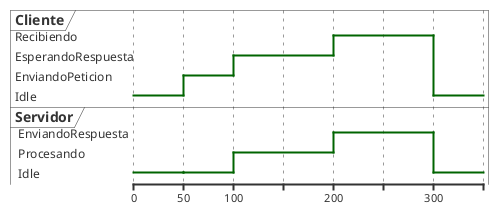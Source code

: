 @startuml
robust "Cliente" as C
robust "Servidor" as S

@0
C is Idle
S is Idle

@50
C is EnviandoPeticion
S is Idle

@100
C is EsperandoRespuesta
S is Procesando

@200
C is Recibiendo
S is EnviandoRespuesta

@300
C is Idle
S is Idle
@enduml
